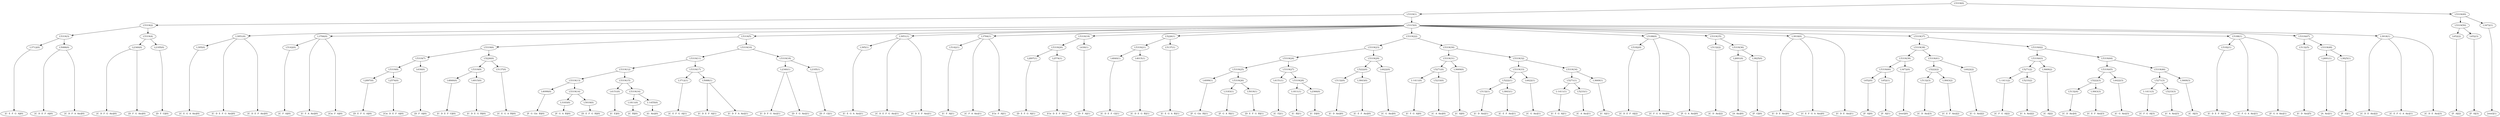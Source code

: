 digraph sample{
"L3712(0)"->"[C  E  F  G  A](0)"
"L5088(0)"->"[C  D  E  F  A](0)"
"L5088(0)"->"[C  D  F  A  Ais](0)"
"L5319(3)"->"L3712(0)"
"L5319(3)"->"L5088(0)"
"L2340(0)"->"[C  D  F  G  Ais](0)"
"L2340(0)"->"[D  F  G  Ais](0)"
"L2185(0)"->"[D  F  G](0)"
"L5319(4)"->"L2340(0)"
"L5319(4)"->"L2185(0)"
"L5319(2)"->"L5319(3)"
"L5319(2)"->"L5319(4)"
"L395(0)"->"[C  E  G  A  Ais](0)"
"L3951(0)"->"[C  D  E  F  G  Ais](0)"
"L3951(0)"->"[C  D  E  F  Ais](0)"
"L3951(0)"->"L395(0)"
"L5142(0)"->"[C  F  A](0)"
"L3784(0)"->"[C  F  A  Ais](0)"
"L3784(0)"->"L5142(0)"
"L3784(0)"->"[Cis  F  A](0)"
"L2897(0)"->"[D  E  F  G  A](0)"
"L2574(0)"->"[Cis  D  E  F  A](0)"
"L5319(8)"->"L2897(0)"
"L5319(8)"->"L2574(0)"
"L630(0)"->"[D  F  A](0)"
"L5319(7)"->"L5319(8)"
"L5319(7)"->"L630(0)"
"L4840(0)"->"[C  D  E  F  G](0)"
"L4015(0)"->"[C  D  E  G  B](0)"
"L5319(9)"->"L4840(0)"
"L5319(9)"->"L4015(0)"
"L5137(0)"->"[C  E  G  A  B](0)"
"L5226(0)"->"L5319(9)"
"L5226(0)"->"L5137(0)"
"L5319(6)"->"L5319(7)"
"L5319(6)"->"L5226(0)"
"L4099(0)"->"[F  G  Gis  B](0)"
"L3183(0)"->"[F  G  A  B](0)"
"L5019(0)"->"[D  E  F  G  B](0)"
"L5319(14)"->"L3183(0)"
"L5319(14)"->"L5019(0)"
"L5319(13)"->"L4099(0)"
"L5319(13)"->"L5319(14)"
"L4151(0)"->"[C  E](0)"
"L1811(0)"->"[C  B](0)"
"L-1455(0)"->"[G  Ais](0)"
"L5319(16)"->"L1811(0)"
"L5319(16)"->"L-1455(0)"
"L5319(15)"->"L4151(0)"
"L5319(15)"->"L5319(16)"
"L5319(12)"->"L5319(13)"
"L5319(12)"->"L5319(15)"
"L3712(1)"->"[C  E  F  G  A](1)"
"L5088(1)"->"[C  D  E  F  A](1)"
"L5088(1)"->"[C  D  F  A  Ais](1)"
"L5319(17)"->"L3712(1)"
"L5319(17)"->"L5088(1)"
"L5319(11)"->"L5319(12)"
"L5319(11)"->"L5319(17)"
"L2340(1)"->"[C  D  F  G  Ais](1)"
"L2340(1)"->"[D  F  G  Ais](1)"
"L2185(1)"->"[D  F  G](1)"
"L5319(18)"->"L2340(1)"
"L5319(18)"->"L2185(1)"
"L5319(10)"->"L5319(11)"
"L5319(10)"->"L5319(18)"
"L5319(5)"->"L5319(6)"
"L5319(5)"->"L5319(10)"
"L395(1)"->"[C  E  G  A  Ais](1)"
"L3951(1)"->"[C  D  E  F  G  Ais](1)"
"L3951(1)"->"[C  D  E  F  Ais](1)"
"L3951(1)"->"L395(1)"
"L5142(1)"->"[C  F  A](1)"
"L3784(1)"->"[C  F  A  Ais](1)"
"L3784(1)"->"L5142(1)"
"L3784(1)"->"[Cis  F  A](1)"
"L2897(1)"->"[D  E  F  G  A](1)"
"L2574(1)"->"[Cis  D  E  F  A](1)"
"L5319(20)"->"L2897(1)"
"L5319(20)"->"L2574(1)"
"L630(1)"->"[D  F  A](1)"
"L5319(19)"->"L5319(20)"
"L5319(19)"->"L630(1)"
"L4840(1)"->"[C  D  E  F  G](1)"
"L4015(1)"->"[C  D  E  G  B](1)"
"L5319(21)"->"L4840(1)"
"L5319(21)"->"L4015(1)"
"L5137(1)"->"[C  E  G  A  B](1)"
"L5226(1)"->"L5319(21)"
"L5226(1)"->"L5137(1)"
"L4099(1)"->"[F  G  Gis  B](1)"
"L3183(1)"->"[F  G  A  B](1)"
"L5019(1)"->"[D  E  F  G  B](1)"
"L5319(26)"->"L3183(1)"
"L5319(26)"->"L5019(1)"
"L5319(25)"->"L4099(1)"
"L5319(25)"->"L5319(26)"
"L4151(1)"->"[C  E](1)"
"L1811(1)"->"[C  B](1)"
"L2366(0)"->"[C  D](0)"
"L5319(28)"->"L1811(1)"
"L5319(28)"->"L2366(0)"
"L5319(27)"->"L4151(1)"
"L5319(27)"->"L5319(28)"
"L5319(24)"->"L5319(25)"
"L5319(24)"->"L5319(27)"
"L5132(0)"->"[C  D  Ais](0)"
"L3843(0)"->"[C  E  F  Ais](0)"
"L5222(0)"->"L5132(0)"
"L5222(0)"->"L3843(0)"
"L4422(0)"->"[C  G  Ais](0)"
"L5319(29)"->"L5222(0)"
"L5319(29)"->"L4422(0)"
"L5319(23)"->"L5319(24)"
"L5319(23)"->"L5319(29)"
"L-1411(0)"->"[C  F  G  A](0)"
"L5233(0)"->"[C  A  Ais](0)"
"L5271(0)"->"L-1411(0)"
"L5271(0)"->"L5233(0)"
"L3669(0)"->"[C  A](0)"
"L5319(31)"->"L5271(0)"
"L5319(31)"->"L3669(0)"
"L5132(1)"->"[C  D  Ais](1)"
"L3843(1)"->"[C  E  F  Ais](1)"
"L5222(1)"->"L5132(1)"
"L5222(1)"->"L3843(1)"
"L4422(1)"->"[C  G  Ais](1)"
"L5319(33)"->"L5222(1)"
"L5319(33)"->"L4422(1)"
"L-1411(1)"->"[C  F  G  A](1)"
"L5233(1)"->"[C  A  Ais](1)"
"L5271(1)"->"L-1411(1)"
"L5271(1)"->"L5233(1)"
"L3669(1)"->"[C  A](1)"
"L5319(34)"->"L5271(1)"
"L5319(34)"->"L3669(1)"
"L5319(32)"->"L5319(33)"
"L5319(32)"->"L5319(34)"
"L5319(30)"->"L5319(31)"
"L5319(30)"->"L5319(32)"
"L5319(22)"->"L5319(23)"
"L5319(22)"->"L5319(30)"
"L5182(0)"->"[C  D  E  F  A](2)"
"L5188(0)"->"[C  F  G  A  Ais](0)"
"L5188(0)"->"L5182(0)"
"L5188(0)"->"[F  G  A  Ais](0)"
"L5132(2)"->"[C  D  Ais](2)"
"L2691(0)"->"[A  Ais](0)"
"L3825(0)"->"[F  G](0)"
"L5319(36)"->"L2691(0)"
"L5319(36)"->"L3825(0)"
"L5319(35)"->"L5132(2)"
"L5319(35)"->"L5319(36)"
"L3918(0)"->"[C  D  E  Ais](0)"
"L3918(0)"->"[C  E  F  G  A  Ais](0)"
"L3918(0)"->"[C  D  E  Ais](1)"
"L652(0)"->"[F  A](0)"
"L652(1)"->"[F  A](1)"
"L5319(40)"->"L652(0)"
"L5319(40)"->"L652(1)"
"L3472(0)"->"[rest](0)"
"L5319(39)"->"L5319(40)"
"L5319(39)"->"L3472(0)"
"L5132(3)"->"[C  D  Ais](3)"
"L3843(2)"->"[C  E  F  Ais](2)"
"L5222(2)"->"L5132(3)"
"L5222(2)"->"L3843(2)"
"L4422(2)"->"[C  G  Ais](2)"
"L5319(41)"->"L5222(2)"
"L5319(41)"->"L4422(2)"
"L5319(38)"->"L5319(39)"
"L5319(38)"->"L5319(41)"
"L-1411(2)"->"[C  F  G  A](2)"
"L5233(2)"->"[C  A  Ais](2)"
"L5271(2)"->"L-1411(2)"
"L5271(2)"->"L5233(2)"
"L3669(2)"->"[C  A](2)"
"L5319(43)"->"L5271(2)"
"L5319(43)"->"L3669(2)"
"L5132(4)"->"[C  D  Ais](4)"
"L3843(3)"->"[C  E  F  Ais](3)"
"L5222(3)"->"L5132(4)"
"L5222(3)"->"L3843(3)"
"L4422(3)"->"[C  G  Ais](3)"
"L5319(45)"->"L5222(3)"
"L5319(45)"->"L4422(3)"
"L-1411(3)"->"[C  F  G  A](3)"
"L5233(3)"->"[C  A  Ais](3)"
"L5271(3)"->"L-1411(3)"
"L5271(3)"->"L5233(3)"
"L3669(3)"->"[C  A](3)"
"L5319(46)"->"L5271(3)"
"L5319(46)"->"L3669(3)"
"L5319(44)"->"L5319(45)"
"L5319(44)"->"L5319(46)"
"L5319(42)"->"L5319(43)"
"L5319(42)"->"L5319(44)"
"L5319(37)"->"L5319(38)"
"L5319(37)"->"L5319(42)"
"L5182(1)"->"[C  D  E  F  A](3)"
"L5188(1)"->"[C  F  G  A  Ais](1)"
"L5188(1)"->"L5182(1)"
"L5188(1)"->"[F  G  A  Ais](1)"
"L5132(5)"->"[C  D  Ais](5)"
"L2691(1)"->"[A  Ais](1)"
"L3825(1)"->"[F  G](1)"
"L5319(48)"->"L2691(1)"
"L5319(48)"->"L3825(1)"
"L5319(47)"->"L5132(5)"
"L5319(47)"->"L5319(48)"
"L3918(1)"->"[C  D  E  Ais](2)"
"L3918(1)"->"[C  E  F  G  A  Ais](1)"
"L3918(1)"->"[C  D  E  Ais](3)"
"L5315(0)"->"L3951(0)"
"L5315(0)"->"L3784(0)"
"L5315(0)"->"L5319(5)"
"L5315(0)"->"L3951(1)"
"L5315(0)"->"L3784(1)"
"L5315(0)"->"L5319(19)"
"L5315(0)"->"L5226(1)"
"L5315(0)"->"L5319(22)"
"L5315(0)"->"L5188(0)"
"L5315(0)"->"L5319(35)"
"L5315(0)"->"L3918(0)"
"L5315(0)"->"L5319(37)"
"L5315(0)"->"L5188(1)"
"L5315(0)"->"L5319(47)"
"L5315(0)"->"L3918(1)"
"L5319(1)"->"L5319(2)"
"L5319(1)"->"L5315(0)"
"L652(2)"->"[F  A](2)"
"L652(3)"->"[F  A](3)"
"L5319(50)"->"L652(2)"
"L5319(50)"->"L652(3)"
"L3472(1)"->"[rest](1)"
"L5319(49)"->"L5319(50)"
"L5319(49)"->"L3472(1)"
"L5319(0)"->"L5319(1)"
"L5319(0)"->"L5319(49)"
{rank = min; "L5319(0)"}
{rank = same; "L5319(1)"; "L5319(49)";}
{rank = same; "L5319(2)"; "L5315(0)"; "L5319(50)"; "L3472(1)";}
{rank = same; "L5319(3)"; "L5319(4)"; "L3951(0)"; "L3784(0)"; "L5319(5)"; "L3951(1)"; "L3784(1)"; "L5319(19)"; "L5226(1)"; "L5319(22)"; "L5188(0)"; "L5319(35)"; "L3918(0)"; "L5319(37)"; "L5188(1)"; "L5319(47)"; "L3918(1)"; "L652(2)"; "L652(3)";}
{rank = same; "L3712(0)"; "L5088(0)"; "L2340(0)"; "L2185(0)"; "L395(0)"; "L5142(0)"; "L5319(6)"; "L5319(10)"; "L395(1)"; "L5142(1)"; "L5319(20)"; "L630(1)"; "L5319(21)"; "L5137(1)"; "L5319(23)"; "L5319(30)"; "L5182(0)"; "L5132(2)"; "L5319(36)"; "L5319(38)"; "L5319(42)"; "L5182(1)"; "L5132(5)"; "L5319(48)";}
{rank = same; "L5319(7)"; "L5226(0)"; "L5319(11)"; "L5319(18)"; "L2897(1)"; "L2574(1)"; "L4840(1)"; "L4015(1)"; "L5319(24)"; "L5319(29)"; "L5319(31)"; "L5319(32)"; "L2691(0)"; "L3825(0)"; "L5319(39)"; "L5319(41)"; "L5319(43)"; "L5319(44)"; "L2691(1)"; "L3825(1)";}
{rank = same; "L5319(8)"; "L630(0)"; "L5319(9)"; "L5137(0)"; "L5319(12)"; "L5319(17)"; "L2340(1)"; "L2185(1)"; "L5319(25)"; "L5319(27)"; "L5222(0)"; "L4422(0)"; "L5271(0)"; "L3669(0)"; "L5319(33)"; "L5319(34)"; "L5319(40)"; "L3472(0)"; "L5222(2)"; "L4422(2)"; "L5271(2)"; "L3669(2)"; "L5319(45)"; "L5319(46)";}
{rank = same; "L2897(0)"; "L2574(0)"; "L4840(0)"; "L4015(0)"; "L5319(13)"; "L5319(15)"; "L3712(1)"; "L5088(1)"; "L4099(1)"; "L5319(26)"; "L4151(1)"; "L5319(28)"; "L5132(0)"; "L3843(0)"; "L-1411(0)"; "L5233(0)"; "L5222(1)"; "L4422(1)"; "L5271(1)"; "L3669(1)"; "L652(0)"; "L652(1)"; "L5132(3)"; "L3843(2)"; "L-1411(2)"; "L5233(2)"; "L5222(3)"; "L4422(3)"; "L5271(3)"; "L3669(3)";}
{rank = same; "L4099(0)"; "L5319(14)"; "L4151(0)"; "L5319(16)"; "L3183(1)"; "L5019(1)"; "L1811(1)"; "L2366(0)"; "L5132(1)"; "L3843(1)"; "L-1411(1)"; "L5233(1)"; "L5132(4)"; "L3843(3)"; "L-1411(3)"; "L5233(3)";}
{rank = same; "L3183(0)"; "L5019(0)"; "L1811(0)"; "L-1455(0)";}
{rank = max; "[A  Ais](0)"; "[A  Ais](1)"; "[C  A  Ais](0)"; "[C  A  Ais](1)"; "[C  A  Ais](2)"; "[C  A  Ais](3)"; "[C  A](0)"; "[C  A](1)"; "[C  A](2)"; "[C  A](3)"; "[C  B](0)"; "[C  B](1)"; "[C  D  Ais](0)"; "[C  D  Ais](1)"; "[C  D  Ais](2)"; "[C  D  Ais](3)"; "[C  D  Ais](4)"; "[C  D  Ais](5)"; "[C  D  E  Ais](0)"; "[C  D  E  Ais](1)"; "[C  D  E  Ais](2)"; "[C  D  E  Ais](3)"; "[C  D  E  F  A](0)"; "[C  D  E  F  A](1)"; "[C  D  E  F  A](2)"; "[C  D  E  F  A](3)"; "[C  D  E  F  Ais](0)"; "[C  D  E  F  Ais](1)"; "[C  D  E  F  G  Ais](0)"; "[C  D  E  F  G  Ais](1)"; "[C  D  E  F  G](0)"; "[C  D  E  F  G](1)"; "[C  D  E  G  B](0)"; "[C  D  E  G  B](1)"; "[C  D  F  A  Ais](0)"; "[C  D  F  A  Ais](1)"; "[C  D  F  G  Ais](0)"; "[C  D  F  G  Ais](1)"; "[C  D](0)"; "[C  E  F  Ais](0)"; "[C  E  F  Ais](1)"; "[C  E  F  Ais](2)"; "[C  E  F  Ais](3)"; "[C  E  F  G  A  Ais](0)"; "[C  E  F  G  A  Ais](1)"; "[C  E  F  G  A](0)"; "[C  E  F  G  A](1)"; "[C  E  G  A  Ais](0)"; "[C  E  G  A  Ais](1)"; "[C  E  G  A  B](0)"; "[C  E  G  A  B](1)"; "[C  E](0)"; "[C  E](1)"; "[C  F  A  Ais](0)"; "[C  F  A  Ais](1)"; "[C  F  A](0)"; "[C  F  A](1)"; "[C  F  G  A  Ais](0)"; "[C  F  G  A  Ais](1)"; "[C  F  G  A](0)"; "[C  F  G  A](1)"; "[C  F  G  A](2)"; "[C  F  G  A](3)"; "[C  G  Ais](0)"; "[C  G  Ais](1)"; "[C  G  Ais](2)"; "[C  G  Ais](3)"; "[Cis  D  E  F  A](0)"; "[Cis  D  E  F  A](1)"; "[Cis  F  A](0)"; "[Cis  F  A](1)"; "[D  E  F  G  A](0)"; "[D  E  F  G  A](1)"; "[D  E  F  G  B](0)"; "[D  E  F  G  B](1)"; "[D  F  A](0)"; "[D  F  A](1)"; "[D  F  G  Ais](0)"; "[D  F  G  Ais](1)"; "[D  F  G](0)"; "[D  F  G](1)"; "[F  A](0)"; "[F  A](1)"; "[F  A](2)"; "[F  A](3)"; "[F  G  A  Ais](0)"; "[F  G  A  Ais](1)"; "[F  G  A  B](0)"; "[F  G  A  B](1)"; "[F  G  Gis  B](0)"; "[F  G  Gis  B](1)"; "[F  G](0)"; "[F  G](1)"; "[G  Ais](0)"; "[rest](0)"; "[rest](1)";}
}